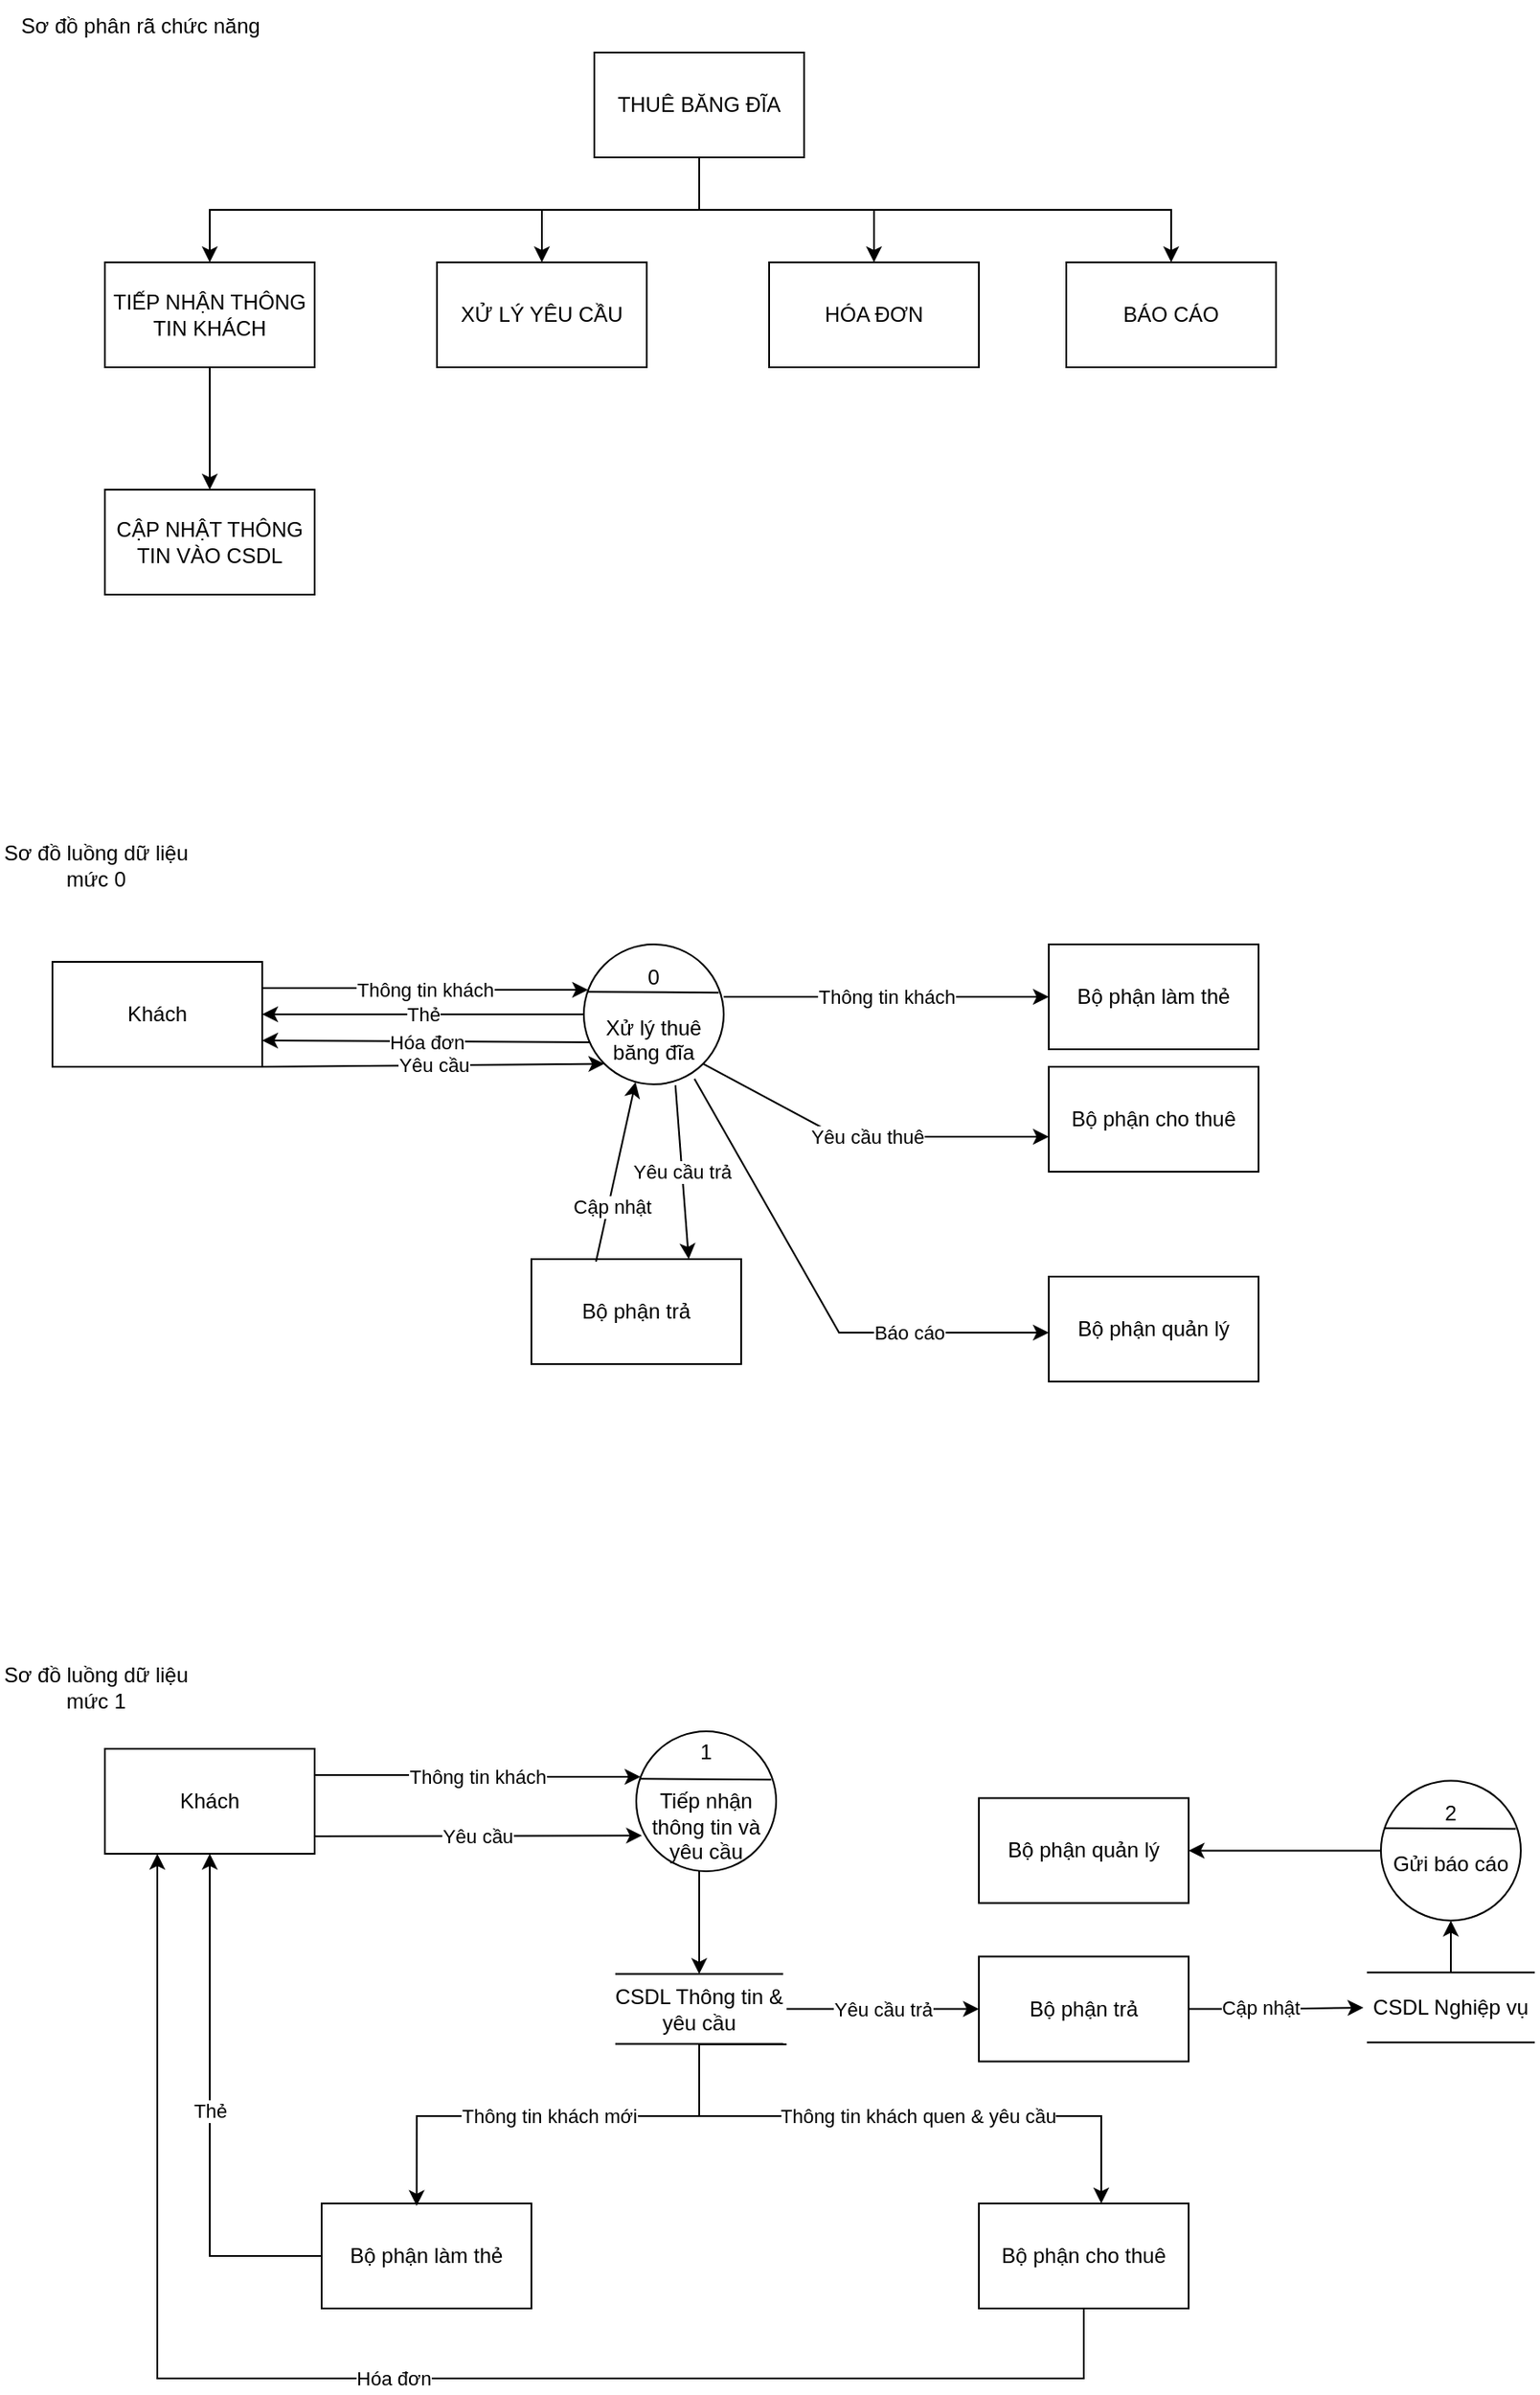 <mxfile version="21.1.5" type="github">
  <diagram name="Trang-1" id="5px7r3D4sKR2rN02WqdL">
    <mxGraphModel dx="652" dy="329" grid="1" gridSize="10" guides="1" tooltips="1" connect="1" arrows="1" fold="1" page="1" pageScale="1" pageWidth="827" pageHeight="1169" math="0" shadow="0">
      <root>
        <mxCell id="0" />
        <mxCell id="1" parent="0" />
        <mxCell id="nj3y7SZ-2xfffU_VGILr-15" style="edgeStyle=orthogonalEdgeStyle;rounded=0;orthogonalLoop=1;jettySize=auto;html=1;entryX=0.5;entryY=0;entryDx=0;entryDy=0;" edge="1" parent="1" source="KOxQfJe9zlFX1MplgHy2-1" target="KOxQfJe9zlFX1MplgHy2-2">
          <mxGeometry relative="1" as="geometry">
            <Array as="points">
              <mxPoint x="440" y="170" />
              <mxPoint x="160" y="170" />
            </Array>
          </mxGeometry>
        </mxCell>
        <mxCell id="nj3y7SZ-2xfffU_VGILr-16" style="edgeStyle=orthogonalEdgeStyle;rounded=0;orthogonalLoop=1;jettySize=auto;html=1;entryX=0.5;entryY=0;entryDx=0;entryDy=0;" edge="1" parent="1" source="KOxQfJe9zlFX1MplgHy2-1" target="KOxQfJe9zlFX1MplgHy2-4">
          <mxGeometry relative="1" as="geometry" />
        </mxCell>
        <mxCell id="nj3y7SZ-2xfffU_VGILr-17" style="edgeStyle=orthogonalEdgeStyle;rounded=0;orthogonalLoop=1;jettySize=auto;html=1;entryX=0.5;entryY=0;entryDx=0;entryDy=0;" edge="1" parent="1" source="KOxQfJe9zlFX1MplgHy2-1" target="KOxQfJe9zlFX1MplgHy2-6">
          <mxGeometry relative="1" as="geometry">
            <Array as="points">
              <mxPoint x="440" y="170" />
              <mxPoint x="710" y="170" />
            </Array>
          </mxGeometry>
        </mxCell>
        <mxCell id="nj3y7SZ-2xfffU_VGILr-18" style="edgeStyle=orthogonalEdgeStyle;rounded=0;orthogonalLoop=1;jettySize=auto;html=1;entryX=0.5;entryY=0;entryDx=0;entryDy=0;" edge="1" parent="1" source="KOxQfJe9zlFX1MplgHy2-1" target="KOxQfJe9zlFX1MplgHy2-5">
          <mxGeometry relative="1" as="geometry" />
        </mxCell>
        <mxCell id="KOxQfJe9zlFX1MplgHy2-1" value="THUÊ BĂNG ĐĨA" style="rounded=0;whiteSpace=wrap;html=1;" parent="1" vertex="1">
          <mxGeometry x="380" y="80" width="120" height="60" as="geometry" />
        </mxCell>
        <mxCell id="nj3y7SZ-2xfffU_VGILr-19" style="edgeStyle=orthogonalEdgeStyle;rounded=0;orthogonalLoop=1;jettySize=auto;html=1;" edge="1" parent="1" source="KOxQfJe9zlFX1MplgHy2-2" target="KOxQfJe9zlFX1MplgHy2-3">
          <mxGeometry relative="1" as="geometry" />
        </mxCell>
        <mxCell id="KOxQfJe9zlFX1MplgHy2-2" value="TIẾP NHẬN THÔNG TIN KHÁCH" style="rounded=0;whiteSpace=wrap;html=1;" parent="1" vertex="1">
          <mxGeometry x="100" y="200" width="120" height="60" as="geometry" />
        </mxCell>
        <mxCell id="KOxQfJe9zlFX1MplgHy2-3" value="CẬP NHẬT THÔNG TIN VÀO CSDL" style="rounded=0;whiteSpace=wrap;html=1;" parent="1" vertex="1">
          <mxGeometry x="100" y="330" width="120" height="60" as="geometry" />
        </mxCell>
        <mxCell id="KOxQfJe9zlFX1MplgHy2-4" value="XỬ LÝ YÊU CẦU" style="rounded=0;whiteSpace=wrap;html=1;" parent="1" vertex="1">
          <mxGeometry x="290" y="200" width="120" height="60" as="geometry" />
        </mxCell>
        <mxCell id="KOxQfJe9zlFX1MplgHy2-5" value="HÓA ĐƠN" style="rounded=0;whiteSpace=wrap;html=1;" parent="1" vertex="1">
          <mxGeometry x="480" y="200" width="120" height="60" as="geometry" />
        </mxCell>
        <mxCell id="KOxQfJe9zlFX1MplgHy2-6" value="BÁO CÁO" style="rounded=0;whiteSpace=wrap;html=1;" parent="1" vertex="1">
          <mxGeometry x="650" y="200" width="120" height="60" as="geometry" />
        </mxCell>
        <mxCell id="KOxQfJe9zlFX1MplgHy2-7" value="Sơ đồ luồng dữ liệu mức 0" style="text;html=1;strokeColor=none;fillColor=none;align=center;verticalAlign=middle;whiteSpace=wrap;rounded=0;" parent="1" vertex="1">
          <mxGeometry x="40" y="520" width="110" height="50" as="geometry" />
        </mxCell>
        <mxCell id="KOxQfJe9zlFX1MplgHy2-8" value="Sơ đồ phân rã chức năng" style="text;html=1;align=center;verticalAlign=middle;resizable=0;points=[];autosize=1;strokeColor=none;fillColor=none;" parent="1" vertex="1">
          <mxGeometry x="40" y="50" width="160" height="30" as="geometry" />
        </mxCell>
        <mxCell id="nj3y7SZ-2xfffU_VGILr-7" value="Thẻ" style="edgeStyle=orthogonalEdgeStyle;rounded=0;orthogonalLoop=1;jettySize=auto;html=1;exitX=0;exitY=0.5;exitDx=0;exitDy=0;entryX=1;entryY=0.5;entryDx=0;entryDy=0;" edge="1" parent="1" source="KOxQfJe9zlFX1MplgHy2-9" target="nj3y7SZ-2xfffU_VGILr-1">
          <mxGeometry relative="1" as="geometry" />
        </mxCell>
        <mxCell id="KOxQfJe9zlFX1MplgHy2-9" value="0&lt;br&gt;&lt;br&gt;Xử lý thuê băng đĩa" style="ellipse;whiteSpace=wrap;html=1;aspect=fixed;" parent="1" vertex="1">
          <mxGeometry x="374" y="590" width="80" height="80" as="geometry" />
        </mxCell>
        <mxCell id="KOxQfJe9zlFX1MplgHy2-10" value="" style="endArrow=none;html=1;rounded=0;entryX=0.965;entryY=0.345;entryDx=0;entryDy=0;entryPerimeter=0;exitX=0.024;exitY=0.339;exitDx=0;exitDy=0;exitPerimeter=0;" parent="1" source="KOxQfJe9zlFX1MplgHy2-9" target="KOxQfJe9zlFX1MplgHy2-9" edge="1">
          <mxGeometry width="50" height="50" relative="1" as="geometry">
            <mxPoint x="374" y="620" as="sourcePoint" />
            <mxPoint x="424" y="570" as="targetPoint" />
          </mxGeometry>
        </mxCell>
        <mxCell id="nj3y7SZ-2xfffU_VGILr-3" value="Thông tin khách" style="edgeStyle=orthogonalEdgeStyle;rounded=0;orthogonalLoop=1;jettySize=auto;html=1;exitX=1;exitY=0.25;exitDx=0;exitDy=0;entryX=0.03;entryY=0.325;entryDx=0;entryDy=0;entryPerimeter=0;" edge="1" parent="1" source="nj3y7SZ-2xfffU_VGILr-1" target="KOxQfJe9zlFX1MplgHy2-9">
          <mxGeometry relative="1" as="geometry" />
        </mxCell>
        <mxCell id="nj3y7SZ-2xfffU_VGILr-1" value="Khách" style="rounded=0;whiteSpace=wrap;html=1;" vertex="1" parent="1">
          <mxGeometry x="70" y="600" width="120" height="60" as="geometry" />
        </mxCell>
        <mxCell id="nj3y7SZ-2xfffU_VGILr-2" value="Bộ phận làm thẻ" style="rounded=0;whiteSpace=wrap;html=1;" vertex="1" parent="1">
          <mxGeometry x="640" y="590" width="120" height="60" as="geometry" />
        </mxCell>
        <mxCell id="nj3y7SZ-2xfffU_VGILr-6" value="Hóa đơn" style="endArrow=classic;html=1;rounded=0;entryX=1;entryY=0.75;entryDx=0;entryDy=0;exitX=0.041;exitY=0.7;exitDx=0;exitDy=0;exitPerimeter=0;" edge="1" parent="1" source="KOxQfJe9zlFX1MplgHy2-9" target="nj3y7SZ-2xfffU_VGILr-1">
          <mxGeometry width="50" height="50" relative="1" as="geometry">
            <mxPoint x="360" y="580" as="sourcePoint" />
            <mxPoint x="410" y="530" as="targetPoint" />
          </mxGeometry>
        </mxCell>
        <mxCell id="nj3y7SZ-2xfffU_VGILr-10" value="Yêu cầu" style="endArrow=classic;html=1;rounded=0;exitX=1;exitY=1;exitDx=0;exitDy=0;entryX=0;entryY=1;entryDx=0;entryDy=0;" edge="1" parent="1" source="nj3y7SZ-2xfffU_VGILr-1" target="KOxQfJe9zlFX1MplgHy2-9">
          <mxGeometry width="50" height="50" relative="1" as="geometry">
            <mxPoint x="250" y="740" as="sourcePoint" />
            <mxPoint x="300" y="690" as="targetPoint" />
          </mxGeometry>
        </mxCell>
        <mxCell id="nj3y7SZ-2xfffU_VGILr-12" value="Bộ phận quản lý" style="rounded=0;whiteSpace=wrap;html=1;" vertex="1" parent="1">
          <mxGeometry x="640" y="780" width="120" height="60" as="geometry" />
        </mxCell>
        <mxCell id="nj3y7SZ-2xfffU_VGILr-20" value="Sơ đồ luồng dữ liệu mức 1" style="text;html=1;strokeColor=none;fillColor=none;align=center;verticalAlign=middle;whiteSpace=wrap;rounded=0;" vertex="1" parent="1">
          <mxGeometry x="40" y="990" width="110" height="50" as="geometry" />
        </mxCell>
        <mxCell id="nj3y7SZ-2xfffU_VGILr-23" value="1&lt;br&gt;&lt;br&gt;Tiếp nhận thông tin và yêu cầu" style="ellipse;whiteSpace=wrap;html=1;aspect=fixed;" vertex="1" parent="1">
          <mxGeometry x="404" y="1040" width="80" height="80" as="geometry" />
        </mxCell>
        <mxCell id="nj3y7SZ-2xfffU_VGILr-24" value="" style="endArrow=none;html=1;rounded=0;entryX=0.965;entryY=0.345;entryDx=0;entryDy=0;entryPerimeter=0;exitX=0.024;exitY=0.339;exitDx=0;exitDy=0;exitPerimeter=0;" edge="1" parent="1" source="nj3y7SZ-2xfffU_VGILr-23" target="nj3y7SZ-2xfffU_VGILr-23">
          <mxGeometry width="50" height="50" relative="1" as="geometry">
            <mxPoint x="404" y="1070" as="sourcePoint" />
            <mxPoint x="454" y="1020" as="targetPoint" />
          </mxGeometry>
        </mxCell>
        <mxCell id="nj3y7SZ-2xfffU_VGILr-25" value="Thông tin khách" style="edgeStyle=orthogonalEdgeStyle;rounded=0;orthogonalLoop=1;jettySize=auto;html=1;exitX=1;exitY=0.25;exitDx=0;exitDy=0;entryX=0.03;entryY=0.325;entryDx=0;entryDy=0;entryPerimeter=0;" edge="1" parent="1" source="nj3y7SZ-2xfffU_VGILr-26" target="nj3y7SZ-2xfffU_VGILr-23">
          <mxGeometry relative="1" as="geometry" />
        </mxCell>
        <mxCell id="nj3y7SZ-2xfffU_VGILr-26" value="Khách" style="rounded=0;whiteSpace=wrap;html=1;" vertex="1" parent="1">
          <mxGeometry x="100" y="1050" width="120" height="60" as="geometry" />
        </mxCell>
        <mxCell id="nj3y7SZ-2xfffU_VGILr-56" value="Thẻ" style="edgeStyle=orthogonalEdgeStyle;rounded=0;orthogonalLoop=1;jettySize=auto;html=1;entryX=0.5;entryY=1;entryDx=0;entryDy=0;" edge="1" parent="1" source="nj3y7SZ-2xfffU_VGILr-27" target="nj3y7SZ-2xfffU_VGILr-26">
          <mxGeometry relative="1" as="geometry" />
        </mxCell>
        <mxCell id="nj3y7SZ-2xfffU_VGILr-27" value="Bộ phận làm thẻ" style="rounded=0;whiteSpace=wrap;html=1;" vertex="1" parent="1">
          <mxGeometry x="224" y="1310" width="120" height="60" as="geometry" />
        </mxCell>
        <mxCell id="nj3y7SZ-2xfffU_VGILr-31" value="Bộ phận quản lý" style="rounded=0;whiteSpace=wrap;html=1;" vertex="1" parent="1">
          <mxGeometry x="600" y="1078.2" width="120" height="60" as="geometry" />
        </mxCell>
        <mxCell id="nj3y7SZ-2xfffU_VGILr-32" value="Yêu cầu" style="endArrow=classic;html=1;rounded=0;entryX=0.041;entryY=0.745;entryDx=0;entryDy=0;entryPerimeter=0;" edge="1" parent="1" target="nj3y7SZ-2xfffU_VGILr-23">
          <mxGeometry width="50" height="50" relative="1" as="geometry">
            <mxPoint x="220" y="1100" as="sourcePoint" />
            <mxPoint x="270" y="1050" as="targetPoint" />
          </mxGeometry>
        </mxCell>
        <mxCell id="nj3y7SZ-2xfffU_VGILr-35" value="Bộ phận cho thuê" style="rounded=0;whiteSpace=wrap;html=1;" vertex="1" parent="1">
          <mxGeometry x="640" y="660" width="120" height="60" as="geometry" />
        </mxCell>
        <mxCell id="nj3y7SZ-2xfffU_VGILr-38" value="Yêu cầu thuê" style="endArrow=classic;html=1;rounded=0;exitX=1;exitY=1;exitDx=0;exitDy=0;" edge="1" parent="1" source="KOxQfJe9zlFX1MplgHy2-9">
          <mxGeometry width="50" height="50" relative="1" as="geometry">
            <mxPoint x="590" y="750" as="sourcePoint" />
            <mxPoint x="640" y="700" as="targetPoint" />
            <Array as="points">
              <mxPoint x="520" y="700" />
            </Array>
          </mxGeometry>
        </mxCell>
        <mxCell id="nj3y7SZ-2xfffU_VGILr-40" value="Thông tin khách" style="endArrow=classic;html=1;rounded=0;entryX=0;entryY=0.5;entryDx=0;entryDy=0;" edge="1" parent="1" target="nj3y7SZ-2xfffU_VGILr-2">
          <mxGeometry width="50" height="50" relative="1" as="geometry">
            <mxPoint x="454" y="620" as="sourcePoint" />
            <mxPoint x="504" y="570" as="targetPoint" />
          </mxGeometry>
        </mxCell>
        <mxCell id="nj3y7SZ-2xfffU_VGILr-67" style="edgeStyle=orthogonalEdgeStyle;rounded=0;orthogonalLoop=1;jettySize=auto;html=1;exitX=0;exitY=0.5;exitDx=0;exitDy=0;" edge="1" parent="1" source="nj3y7SZ-2xfffU_VGILr-41" target="nj3y7SZ-2xfffU_VGILr-31">
          <mxGeometry relative="1" as="geometry">
            <Array as="points" />
          </mxGeometry>
        </mxCell>
        <mxCell id="nj3y7SZ-2xfffU_VGILr-41" value="2&lt;br&gt;&lt;br&gt;Gửi báo cáo&lt;br&gt;&amp;nbsp;" style="ellipse;whiteSpace=wrap;html=1;aspect=fixed;" vertex="1" parent="1">
          <mxGeometry x="830" y="1068.2" width="80" height="80" as="geometry" />
        </mxCell>
        <mxCell id="nj3y7SZ-2xfffU_VGILr-42" value="" style="endArrow=none;html=1;rounded=0;entryX=0.965;entryY=0.345;entryDx=0;entryDy=0;entryPerimeter=0;exitX=0.024;exitY=0.339;exitDx=0;exitDy=0;exitPerimeter=0;" edge="1" source="nj3y7SZ-2xfffU_VGILr-41" target="nj3y7SZ-2xfffU_VGILr-41" parent="1">
          <mxGeometry width="50" height="50" relative="1" as="geometry">
            <mxPoint x="470" y="1099.2" as="sourcePoint" />
            <mxPoint x="520" y="1049.2" as="targetPoint" />
          </mxGeometry>
        </mxCell>
        <mxCell id="nj3y7SZ-2xfffU_VGILr-60" value="Hóa đơn" style="edgeStyle=orthogonalEdgeStyle;rounded=0;orthogonalLoop=1;jettySize=auto;html=1;entryX=0.25;entryY=1;entryDx=0;entryDy=0;" edge="1" parent="1" source="nj3y7SZ-2xfffU_VGILr-43" target="nj3y7SZ-2xfffU_VGILr-26">
          <mxGeometry relative="1" as="geometry">
            <Array as="points">
              <mxPoint x="660" y="1410" />
              <mxPoint x="130" y="1410" />
            </Array>
          </mxGeometry>
        </mxCell>
        <mxCell id="nj3y7SZ-2xfffU_VGILr-64" style="edgeStyle=orthogonalEdgeStyle;rounded=0;orthogonalLoop=1;jettySize=auto;html=1;exitX=1;exitY=0.5;exitDx=0;exitDy=0;" edge="1" parent="1" source="nj3y7SZ-2xfffU_VGILr-68">
          <mxGeometry relative="1" as="geometry">
            <mxPoint x="820" y="1198" as="targetPoint" />
          </mxGeometry>
        </mxCell>
        <mxCell id="nj3y7SZ-2xfffU_VGILr-65" value="Cập nhật" style="edgeLabel;html=1;align=center;verticalAlign=middle;resizable=0;points=[];" vertex="1" connectable="0" parent="nj3y7SZ-2xfffU_VGILr-64">
          <mxGeometry x="-0.275" y="-2" relative="1" as="geometry">
            <mxPoint x="4" y="-3" as="offset" />
          </mxGeometry>
        </mxCell>
        <mxCell id="nj3y7SZ-2xfffU_VGILr-43" value="Bộ phận cho thuê" style="rounded=0;whiteSpace=wrap;html=1;" vertex="1" parent="1">
          <mxGeometry x="600" y="1310" width="120" height="60" as="geometry" />
        </mxCell>
        <mxCell id="nj3y7SZ-2xfffU_VGILr-44" value="" style="endArrow=none;html=1;rounded=0;" edge="1" parent="1">
          <mxGeometry width="50" height="50" relative="1" as="geometry">
            <mxPoint x="392" y="1178.77" as="sourcePoint" />
            <mxPoint x="488" y="1178.77" as="targetPoint" />
          </mxGeometry>
        </mxCell>
        <mxCell id="nj3y7SZ-2xfffU_VGILr-45" value="" style="endArrow=none;html=1;rounded=0;" edge="1" parent="1">
          <mxGeometry width="50" height="50" relative="1" as="geometry">
            <mxPoint x="392" y="1218.77" as="sourcePoint" />
            <mxPoint x="488" y="1218.77" as="targetPoint" />
          </mxGeometry>
        </mxCell>
        <mxCell id="nj3y7SZ-2xfffU_VGILr-51" value="Thông tin khách mới" style="edgeStyle=orthogonalEdgeStyle;rounded=0;orthogonalLoop=1;jettySize=auto;html=1;exitX=0.5;exitY=1;exitDx=0;exitDy=0;entryX=0.453;entryY=0.023;entryDx=0;entryDy=0;entryPerimeter=0;" edge="1" parent="1" source="nj3y7SZ-2xfffU_VGILr-46" target="nj3y7SZ-2xfffU_VGILr-27">
          <mxGeometry relative="1" as="geometry">
            <mxPoint x="380" y="1218.77" as="sourcePoint" />
            <Array as="points">
              <mxPoint x="440" y="1260" />
              <mxPoint x="278" y="1260" />
            </Array>
          </mxGeometry>
        </mxCell>
        <mxCell id="nj3y7SZ-2xfffU_VGILr-52" value="Thông tin khách quen &amp;amp; yêu cầu" style="edgeStyle=orthogonalEdgeStyle;rounded=0;orthogonalLoop=1;jettySize=auto;html=1;" edge="1" parent="1" target="nj3y7SZ-2xfffU_VGILr-43">
          <mxGeometry x="0.161" relative="1" as="geometry">
            <mxPoint x="490" y="1219" as="sourcePoint" />
            <Array as="points">
              <mxPoint x="440" y="1219" />
              <mxPoint x="440" y="1260" />
              <mxPoint x="670" y="1260" />
            </Array>
            <mxPoint as="offset" />
          </mxGeometry>
        </mxCell>
        <mxCell id="nj3y7SZ-2xfffU_VGILr-69" value="Yêu cầu trả" style="edgeStyle=orthogonalEdgeStyle;rounded=0;orthogonalLoop=1;jettySize=auto;html=1;entryX=0;entryY=0.5;entryDx=0;entryDy=0;" edge="1" parent="1" source="nj3y7SZ-2xfffU_VGILr-46" target="nj3y7SZ-2xfffU_VGILr-68">
          <mxGeometry relative="1" as="geometry" />
        </mxCell>
        <mxCell id="nj3y7SZ-2xfffU_VGILr-46" value="CSDL Thông tin &amp;amp; yêu cầu" style="text;html=1;strokeColor=none;fillColor=none;align=center;verticalAlign=middle;whiteSpace=wrap;rounded=0;" vertex="1" parent="1">
          <mxGeometry x="390" y="1178.77" width="100" height="40" as="geometry" />
        </mxCell>
        <mxCell id="nj3y7SZ-2xfffU_VGILr-54" value="" style="endArrow=classic;html=1;rounded=0;entryX=0.5;entryY=0;entryDx=0;entryDy=0;" edge="1" parent="1" target="nj3y7SZ-2xfffU_VGILr-46">
          <mxGeometry width="50" height="50" relative="1" as="geometry">
            <mxPoint x="440" y="1120" as="sourcePoint" />
            <mxPoint x="490" y="1070" as="targetPoint" />
          </mxGeometry>
        </mxCell>
        <mxCell id="nj3y7SZ-2xfffU_VGILr-61" value="" style="endArrow=none;html=1;rounded=0;" edge="1" parent="1">
          <mxGeometry width="50" height="50" relative="1" as="geometry">
            <mxPoint x="822" y="1177.86" as="sourcePoint" />
            <mxPoint x="918" y="1177.86" as="targetPoint" />
          </mxGeometry>
        </mxCell>
        <mxCell id="nj3y7SZ-2xfffU_VGILr-62" value="" style="endArrow=none;html=1;rounded=0;" edge="1" parent="1">
          <mxGeometry width="50" height="50" relative="1" as="geometry">
            <mxPoint x="822" y="1217.86" as="sourcePoint" />
            <mxPoint x="918" y="1217.86" as="targetPoint" />
          </mxGeometry>
        </mxCell>
        <mxCell id="nj3y7SZ-2xfffU_VGILr-66" style="edgeStyle=orthogonalEdgeStyle;rounded=0;orthogonalLoop=1;jettySize=auto;html=1;exitX=0.5;exitY=0;exitDx=0;exitDy=0;entryX=0.5;entryY=1;entryDx=0;entryDy=0;" edge="1" parent="1" source="nj3y7SZ-2xfffU_VGILr-63" target="nj3y7SZ-2xfffU_VGILr-41">
          <mxGeometry relative="1" as="geometry" />
        </mxCell>
        <mxCell id="nj3y7SZ-2xfffU_VGILr-63" value="CSDL Nghiệp vụ" style="text;html=1;strokeColor=none;fillColor=none;align=center;verticalAlign=middle;whiteSpace=wrap;rounded=0;" vertex="1" parent="1">
          <mxGeometry x="820" y="1177.86" width="100" height="40" as="geometry" />
        </mxCell>
        <mxCell id="nj3y7SZ-2xfffU_VGILr-68" value="Bộ phận trả" style="rounded=0;whiteSpace=wrap;html=1;" vertex="1" parent="1">
          <mxGeometry x="600" y="1168.77" width="120" height="60" as="geometry" />
        </mxCell>
        <mxCell id="nj3y7SZ-2xfffU_VGILr-70" value="Bộ phận trả" style="rounded=0;whiteSpace=wrap;html=1;" vertex="1" parent="1">
          <mxGeometry x="344" y="770" width="120" height="60" as="geometry" />
        </mxCell>
        <mxCell id="nj3y7SZ-2xfffU_VGILr-73" value="Báo cáo" style="endArrow=classic;html=1;rounded=0;exitX=0.791;exitY=0.961;exitDx=0;exitDy=0;exitPerimeter=0;" edge="1" parent="1" source="KOxQfJe9zlFX1MplgHy2-9">
          <mxGeometry x="0.443" width="50" height="50" relative="1" as="geometry">
            <mxPoint x="442" y="770" as="sourcePoint" />
            <mxPoint x="640" y="812" as="targetPoint" />
            <Array as="points">
              <mxPoint x="520" y="812" />
            </Array>
            <mxPoint as="offset" />
          </mxGeometry>
        </mxCell>
        <mxCell id="nj3y7SZ-2xfffU_VGILr-75" value="Yêu cầu trả" style="endArrow=classic;html=1;rounded=0;exitX=0.655;exitY=1.007;exitDx=0;exitDy=0;exitPerimeter=0;entryX=0.75;entryY=0;entryDx=0;entryDy=0;" edge="1" parent="1" source="KOxQfJe9zlFX1MplgHy2-9" target="nj3y7SZ-2xfffU_VGILr-70">
          <mxGeometry width="50" height="50" relative="1" as="geometry">
            <mxPoint x="490" y="780" as="sourcePoint" />
            <mxPoint x="540" y="730" as="targetPoint" />
          </mxGeometry>
        </mxCell>
        <mxCell id="nj3y7SZ-2xfffU_VGILr-76" value="Cập nhật" style="endArrow=classic;html=1;rounded=0;entryX=0.37;entryY=0.984;entryDx=0;entryDy=0;entryPerimeter=0;exitX=0.308;exitY=0.024;exitDx=0;exitDy=0;exitPerimeter=0;" edge="1" parent="1" source="nj3y7SZ-2xfffU_VGILr-70" target="KOxQfJe9zlFX1MplgHy2-9">
          <mxGeometry x="-0.379" y="-2" width="50" height="50" relative="1" as="geometry">
            <mxPoint x="380" y="740" as="sourcePoint" />
            <mxPoint x="434" y="790" as="targetPoint" />
            <mxPoint as="offset" />
          </mxGeometry>
        </mxCell>
      </root>
    </mxGraphModel>
  </diagram>
</mxfile>
